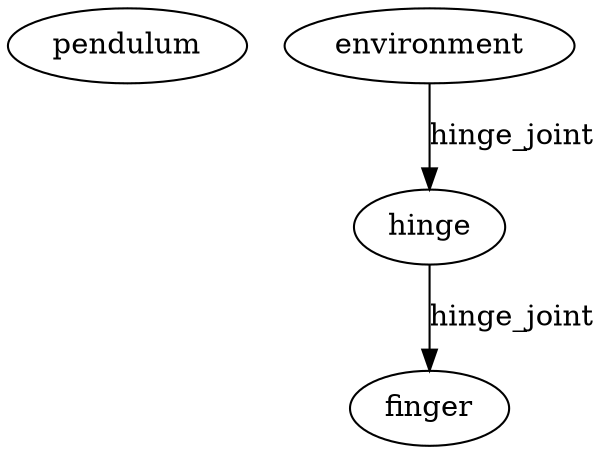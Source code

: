 digraph make_robot {
  subgraph L {
    pendulum [require_label="pendulum"];
  }

  subgraph R {
    environment [label="environment"];
    hinge [label="hinge"];
    finger [label="finger"];
    environment -> hinge [label="hinge_joint"];
    hinge -> finger [label="hinge_joint"];
  }
}

digraph append_body {
  subgraph L {
    finger [require_label="finger"];
    parent -> finger [label="parent_edges"];
  }

  subgraph R {
    finger [label="finger"];
    hinge [label="hinge"];
    parent -> hinge [label="parent_edges"];
    hinge -> finger [label="hinge_joint"];
  }
}

digraph end_finger {
  subgraph L {
    finger [require_label="finger"];
    parent -> finger;
  }

  subgraph R {
    parent;
  }
}

digraph end_environment {
  subgraph L {
    environment [require_label="environment"];
    environment -> child;
  }

  subgraph R {
    child;
  }
}


digraph make_lift_hinge_joint {
  subgraph L {
    parent -> child [require_label="hinge_joint"];
  }

  subgraph R {
    parent -> child [label="hinge_joint", type=hinge, joint_axis="0 0 1"];
  }
}
